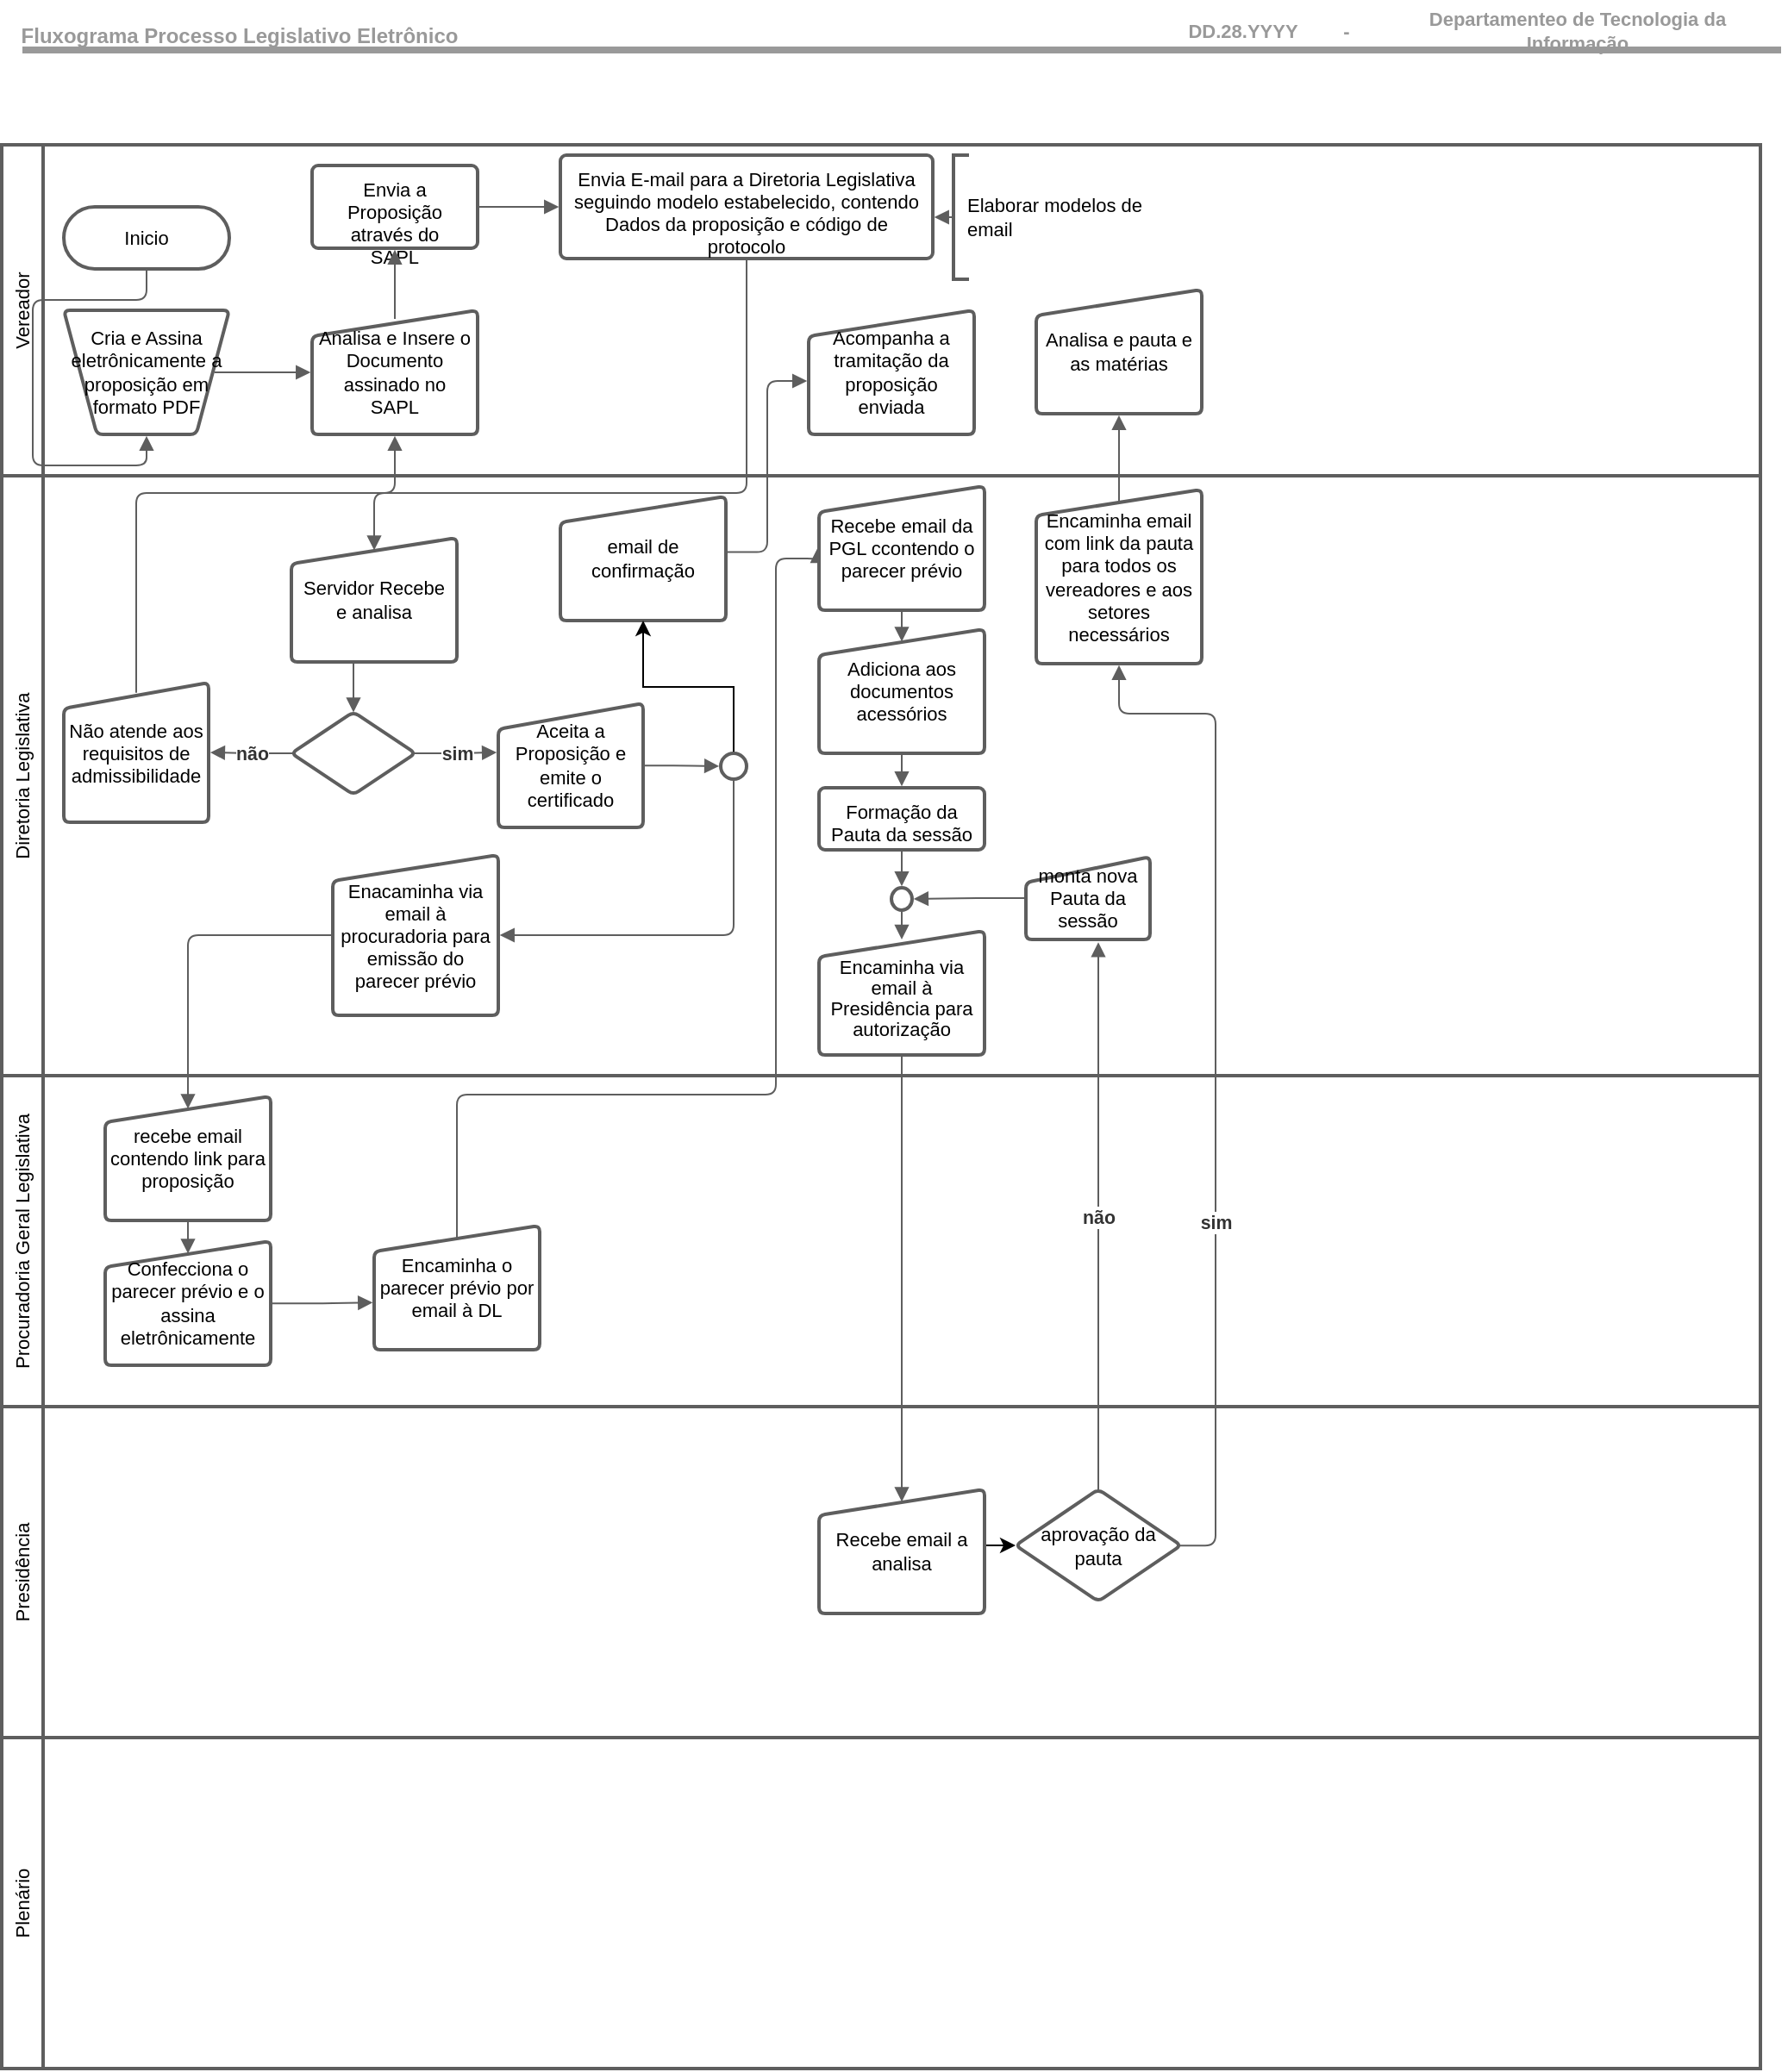 <mxfile version="14.2.4" type="github"><diagram id="OBJG1eIt0na-M_Iumhf0" name="Page-1"><mxGraphModel dx="1019" dy="492" grid="1" gridSize="10" guides="1" tooltips="1" connect="1" arrows="1" fold="1" page="1" pageScale="1" pageWidth="827" pageHeight="1169" math="0" shadow="0"><root><mxCell id="0"/><mxCell id="1" parent="0"/><UserObject label="Fluxograma Processo Legislativo Eletrônico" lucidchartObjectId="fB86fQmWT2FW" id="kLoiwdzfELyBHfb5iOQ--1"><mxCell style="html=1;overflow=block;blockSpacing=1;whiteSpace=wrap;strokeColor=none;fillColor=none;whiteSpace=wrap;fontSize=12;fontColor=#999999;fontStyle=1;align=center;spacing=7;strokeOpacity=100;fillOpacity=100;" vertex="1" parent="1"><mxGeometry x="36" y="24" width="276" height="41" as="geometry"/></mxCell></UserObject><UserObject label="Departamenteo de Tecnologia da Informação" lucidchartObjectId="xD86raEp4uvp" id="kLoiwdzfELyBHfb5iOQ--2"><mxCell style="html=1;overflow=block;blockSpacing=1;whiteSpace=wrap;strokeColor=none;fillColor=none;whiteSpace=wrap;fontSize=11;fontColor=#999999;fontStyle=1;spacing=3;strokeOpacity=100;fillOpacity=100;" vertex="1" parent="1"><mxGeometry x="832" y="24" width="236" height="36" as="geometry"/></mxCell></UserObject><UserObject label="" lucidchartObjectId="4E86ajJ.aiLK" id="kLoiwdzfELyBHfb5iOQ--3"><mxCell style="html=1;jettySize=18;whiteSpace=wrap;fontSize=11;strokeColor=#999999;strokeOpacity=100;strokeWidth=4;rounded=1;arcSize=12;edgeStyle=orthogonalEdgeStyle;startArrow=none;;endArrow=none;;" edge="1" parent="1"><mxGeometry width="100" height="100" relative="1" as="geometry"><Array as="points"/><mxPoint x="48" y="53" as="sourcePoint"/><mxPoint x="1068" y="53" as="targetPoint"/></mxGeometry></mxCell></UserObject><UserObject label="%date{DD.MM.YYYY}%" placeholders="1" lucidchartObjectId="BH86H26-wex_" id="kLoiwdzfELyBHfb5iOQ--4"><mxCell style="html=1;overflow=block;blockSpacing=1;whiteSpace=wrap;strokeColor=none;fillColor=none;whiteSpace=wrap;fontSize=11;fontColor=#999999;fontStyle=1;spacing=3;strokeOpacity=100;fillOpacity=100;" vertex="1" parent="1"><mxGeometry x="684" y="24" width="144" height="36" as="geometry"/></mxCell></UserObject><UserObject label="-" lucidchartObjectId="2H868Ppqg2rx" id="kLoiwdzfELyBHfb5iOQ--5"><mxCell style="html=1;overflow=block;blockSpacing=1;whiteSpace=wrap;strokeColor=none;fillColor=none;whiteSpace=wrap;fontSize=11;fontColor=#999999;fontStyle=1;spacing=3;strokeOpacity=100;fillOpacity=100;" vertex="1" parent="1"><mxGeometry x="744" y="24" width="144" height="36" as="geometry"/></mxCell></UserObject><mxCell id="kLoiwdzfELyBHfb5iOQ--6" value="" style="fillColor=none;strokeColor=none;pointerEvents=0;fontStyle=0;html=1;whiteSpace=wrap;container=1;collapsible=0;childLayout=stackLayout;resizeParent=1;dropTarget=0;horizontalStack=0;whiteSpace=wrap;fontSize=11;spacing=0;strokeOpacity=100;rounded=1;absoluteArcSize=1;arcSize=7;horizontal=0;strokeWidth=2;" vertex="1" parent="1"><mxGeometry x="36" y="108" width="1020" height="1116" isRotated="1" as="geometry"/></mxCell><mxCell id="kLoiwdzfELyBHfb5iOQ--7" value="Vereador" style="swimlane;html=1;whiteSpace=wrap;container=1;connectable=0;collapsible=0;fontStyle=0;startSize=24;dropTarget=0;rounded=0;horizontal=0;whiteSpace=wrap;fontSize=11;spacing=0;strokeColor=#5e5e5e;strokeOpacity=100;strokeWidth=2;fontSize=11;fontColor=#000000;align=center;" vertex="1" parent="kLoiwdzfELyBHfb5iOQ--6"><mxGeometry width="1020" height="192.0" as="geometry"/></mxCell><mxCell id="kLoiwdzfELyBHfb5iOQ--8" value="Diretoria Legislativa" style="swimlane;html=1;whiteSpace=wrap;container=1;connectable=0;collapsible=0;fontStyle=0;startSize=24;dropTarget=0;rounded=0;horizontal=0;whiteSpace=wrap;fontSize=11;spacing=0;strokeColor=#5e5e5e;strokeOpacity=100;strokeWidth=2;fontSize=11;fontColor=#000000;align=center;" vertex="1" parent="kLoiwdzfELyBHfb5iOQ--6"><mxGeometry y="192.0" width="1020" height="348" as="geometry"/></mxCell><mxCell id="kLoiwdzfELyBHfb5iOQ--9" value="Procuradoria Geral Legislativa" style="swimlane;html=1;whiteSpace=wrap;container=1;connectable=0;collapsible=0;fontStyle=0;startSize=24;dropTarget=0;rounded=0;horizontal=0;whiteSpace=wrap;fontSize=11;spacing=0;strokeColor=#5e5e5e;strokeOpacity=100;strokeWidth=2;fontSize=11;fontColor=#000000;align=center;" vertex="1" parent="kLoiwdzfELyBHfb5iOQ--6"><mxGeometry y="540" width="1020" height="192.0" as="geometry"/></mxCell><mxCell id="kLoiwdzfELyBHfb5iOQ--10" value="Presidência" style="swimlane;html=1;whiteSpace=wrap;container=1;connectable=0;collapsible=0;fontStyle=0;startSize=24;dropTarget=0;rounded=0;horizontal=0;whiteSpace=wrap;fontSize=11;spacing=0;strokeColor=#5e5e5e;strokeOpacity=100;strokeWidth=2;fontSize=11;fontColor=#000000;align=center;" vertex="1" parent="kLoiwdzfELyBHfb5iOQ--6"><mxGeometry y="732" width="1020" height="192.0" as="geometry"/></mxCell><mxCell id="kLoiwdzfELyBHfb5iOQ--11" value="Plenário" style="swimlane;html=1;whiteSpace=wrap;container=1;connectable=0;collapsible=0;fontStyle=0;startSize=24;dropTarget=0;rounded=0;horizontal=0;whiteSpace=wrap;fontSize=11;spacing=0;strokeColor=#5e5e5e;strokeOpacity=100;strokeWidth=2;fontSize=11;fontColor=#000000;align=center;" vertex="1" parent="kLoiwdzfELyBHfb5iOQ--6"><mxGeometry y="924" width="1020" height="192.0" as="geometry"/></mxCell><UserObject label="Inicio " lucidchartObjectId="oQ86NHX7K9oE" id="kLoiwdzfELyBHfb5iOQ--12"><mxCell style="html=1;overflow=block;blockSpacing=1;whiteSpace=wrap;rounded=1;arcSize=50;whiteSpace=wrap;fontSize=11;fontColor=#000000;align=center;spacing=3;strokeColor=#5e5e5e;strokeOpacity=100;strokeWidth=2;" vertex="1" parent="1"><mxGeometry x="72" y="144" width="96" height="36" as="geometry"/></mxCell></UserObject><UserObject label="" lucidchartObjectId="fR86q19q4R0V" id="kLoiwdzfELyBHfb5iOQ--13"><mxCell style="html=1;jettySize=18;whiteSpace=wrap;fontSize=11;strokeColor=#5E5E5E;rounded=1;arcSize=12;edgeStyle=orthogonalEdgeStyle;startArrow=none;;endArrow=block;endFill=1;;exitX=0.5;exitY=1.025;exitPerimeter=0;entryX=0.5;entryY=-0.013;entryPerimeter=0;" edge="1" parent="1" source="kLoiwdzfELyBHfb5iOQ--12" target="kLoiwdzfELyBHfb5iOQ--14"><mxGeometry width="100" height="100" relative="1" as="geometry"><Array as="points"/></mxGeometry></mxCell></UserObject><UserObject label="Cria e Assina eletrônicamente a proposição em formato PDF" lucidchartObjectId="jR86CsVmXXr5" id="kLoiwdzfELyBHfb5iOQ--14"><mxCell style="html=1;overflow=block;blockSpacing=1;whiteSpace=wrap;shape=trapezoid;perimeter=trapezoidPerimeter;anchorPointDirection=0;flipV=1;whiteSpace=wrap;fontSize=11;fontColor=#000000;align=center;spacing=3;strokeColor=#5E5E5E;rounded=1;absoluteArcSize=1;arcSize=7;strokeWidth=2;" vertex="1" parent="1"><mxGeometry x="72" y="204" width="96" height="72" as="geometry"/></mxCell></UserObject><UserObject label="" lucidchartObjectId="aS861vaRddf7" id="kLoiwdzfELyBHfb5iOQ--15"><mxCell style="html=1;jettySize=18;whiteSpace=wrap;fontSize=11;strokeColor=#5E5E5E;rounded=1;arcSize=12;edgeStyle=orthogonalEdgeStyle;startArrow=none;;endArrow=block;endFill=1;;exitX=0.91;exitY=0.5;exitPerimeter=0;entryX=-0.009;entryY=0.5;entryPerimeter=0;" edge="1" parent="1" source="kLoiwdzfELyBHfb5iOQ--14" target="kLoiwdzfELyBHfb5iOQ--16"><mxGeometry width="100" height="100" relative="1" as="geometry"><Array as="points"/></mxGeometry></mxCell></UserObject><UserObject label="Analisa e Insere o Documento assinado no SAPL" lucidchartObjectId="mS86fL7qOoJs" id="kLoiwdzfELyBHfb5iOQ--16"><mxCell style="html=1;overflow=block;blockSpacing=1;whiteSpace=wrap;shape=manualInput;size=15;whiteSpace=wrap;fontSize=11;fontColor=#000000;align=center;spacing=3;strokeColor=#5E5E5E;rounded=1;absoluteArcSize=1;arcSize=7;strokeWidth=2;" vertex="1" parent="1"><mxGeometry x="216" y="204" width="96" height="72" as="geometry"/></mxCell></UserObject><UserObject label="Envia a Proposição através do SAPL" lucidchartObjectId="bU863_xaPCm2" id="kLoiwdzfELyBHfb5iOQ--17"><mxCell style="html=1;overflow=block;blockSpacing=1;whiteSpace=wrap;;whiteSpace=wrap;fontSize=11;fontColor=#000000;align=center;spacing=7;strokeColor=#5E5E5E;rounded=1;absoluteArcSize=1;arcSize=7;strokeWidth=2;" vertex="1" parent="1"><mxGeometry x="216" y="120" width="96" height="48" as="geometry"/></mxCell></UserObject><UserObject label="" lucidchartObjectId="RU86MVgt9Ne3" id="kLoiwdzfELyBHfb5iOQ--18"><mxCell style="html=1;jettySize=18;whiteSpace=wrap;fontSize=11;strokeColor=#5E5E5E;rounded=1;arcSize=12;edgeStyle=orthogonalEdgeStyle;startArrow=none;;endArrow=block;endFill=1;;exitX=1.009;exitY=0.5;exitPerimeter=0;entryX=-0.004;entryY=0.5;entryPerimeter=0;" edge="1" parent="1" source="kLoiwdzfELyBHfb5iOQ--17" target="kLoiwdzfELyBHfb5iOQ--19"><mxGeometry width="100" height="100" relative="1" as="geometry"><Array as="points"/></mxGeometry></mxCell></UserObject><UserObject label="Envia E-mail para a Diretoria Legislativa seguindo modelo estabelecido,  contendo Dados da proposição e código de protocolo " lucidchartObjectId="UU863z06.KYm" id="kLoiwdzfELyBHfb5iOQ--19"><mxCell style="html=1;overflow=block;blockSpacing=1;whiteSpace=wrap;;whiteSpace=wrap;fontSize=11;fontColor=#000000;align=center;spacing=7;strokeColor=#5E5E5E;rounded=1;absoluteArcSize=1;arcSize=7;strokeWidth=2;" vertex="1" parent="1"><mxGeometry x="360" y="114" width="216" height="60" as="geometry"/></mxCell></UserObject><UserObject label="" lucidchartObjectId="M5O7rN47E7JN" id="kLoiwdzfELyBHfb5iOQ--20"><mxCell style="html=1;jettySize=18;whiteSpace=wrap;fontSize=11;strokeColor=#5E5E5E;rounded=1;arcSize=12;edgeStyle=orthogonalEdgeStyle;startArrow=none;;endArrow=block;endFill=1;;exitX=0.5;exitY=0.07;exitPerimeter=0;entryX=0.5;entryY=1.019;entryPerimeter=0;" edge="1" parent="1" source="kLoiwdzfELyBHfb5iOQ--16" target="kLoiwdzfELyBHfb5iOQ--17"><mxGeometry width="100" height="100" relative="1" as="geometry"><Array as="points"/></mxGeometry></mxCell></UserObject><mxCell id="kLoiwdzfELyBHfb5iOQ--21" value="Elaborar modelos de email " style="group;spacingLeft=8;align=left;spacing=0;strokeColor=none;whiteSpace=wrap;fontSize=11;fontColor=#000000;strokeOpacity=100;fillOpacity=0;rounded=1;absoluteArcSize=1;arcSize=7;fillColor=#ffffff;strokeWidth=2;verticalAlign=middle;html=1;" vertex="1" parent="1"><mxGeometry x="588" y="114" width="120" height="72" as="geometry"/></mxCell><mxCell id="kLoiwdzfELyBHfb5iOQ--22" value="" style="shape=partialRectangle;right=0;fillColor=none;whiteSpace=wrap;fontSize=11;fontColor=#000000;align=center;strokeColor=#5e5e5e;strokeWidth=2;" vertex="1" parent="kLoiwdzfELyBHfb5iOQ--21"><mxGeometry width="8" height="72" relative="1" as="geometry"/></mxCell><UserObject label="" lucidchartObjectId="46O7cI5Q7aLY" id="kLoiwdzfELyBHfb5iOQ--23"><mxCell style="html=1;jettySize=18;whiteSpace=wrap;fontSize=11;strokeColor=#5E5E5E;rounded=1;arcSize=12;edgeStyle=orthogonalEdgeStyle;startArrow=none;;endArrow=block;endFill=1;;exitX=-0.008;exitY=0.5;exitPerimeter=0;entryX=1.004;entryY=0.6;entryPerimeter=0;" edge="1" parent="1" source="kLoiwdzfELyBHfb5iOQ--21" target="kLoiwdzfELyBHfb5iOQ--19"><mxGeometry width="100" height="100" relative="1" as="geometry"><Array as="points"/></mxGeometry></mxCell></UserObject><UserObject label="" lucidchartObjectId="d7O7Gdo.puIB" id="kLoiwdzfELyBHfb5iOQ--24"><mxCell style="html=1;jettySize=18;whiteSpace=wrap;fontSize=11;strokeColor=#5E5E5E;rounded=1;arcSize=12;edgeStyle=orthogonalEdgeStyle;startArrow=none;;endArrow=block;endFill=1;;exitX=0.5;exitY=1.015;exitPerimeter=0;entryX=0.5;entryY=0.1;entryPerimeter=0;" edge="1" parent="1" source="kLoiwdzfELyBHfb5iOQ--19" target="kLoiwdzfELyBHfb5iOQ--25"><mxGeometry width="100" height="100" relative="1" as="geometry"><Array as="points"><mxPoint x="468" y="310"/><mxPoint x="252" y="310"/></Array></mxGeometry></mxCell></UserObject><UserObject label="Servidor Recebe e analisa " lucidchartObjectId="B7O7M5~1ZRxS" id="kLoiwdzfELyBHfb5iOQ--25"><mxCell style="html=1;overflow=block;blockSpacing=1;whiteSpace=wrap;shape=manualInput;size=15;whiteSpace=wrap;fontSize=11;fontColor=#000000;align=center;spacing=3;strokeColor=#5e5e5e;strokeOpacity=100;rounded=1;absoluteArcSize=1;arcSize=7;strokeWidth=2;" vertex="1" parent="1"><mxGeometry x="204" y="336" width="96" height="72" as="geometry"/></mxCell></UserObject><UserObject label="" lucidchartObjectId="H8O7OtrZEb8x" id="kLoiwdzfELyBHfb5iOQ--26"><mxCell style="html=1;jettySize=18;whiteSpace=wrap;fontSize=11;strokeColor=#5E5E5E;rounded=1;arcSize=12;edgeStyle=orthogonalEdgeStyle;startArrow=none;;endArrow=block;endFill=1;;exitX=0.375;exitY=1.013;exitPerimeter=0;entryX=0.5;entryY=0.006;entryPerimeter=0;" edge="1" parent="1" source="kLoiwdzfELyBHfb5iOQ--25" target="kLoiwdzfELyBHfb5iOQ--27"><mxGeometry width="100" height="100" relative="1" as="geometry"><Array as="points"/></mxGeometry></mxCell></UserObject><UserObject label="" lucidchartObjectId="I8O7UnLNOOP-" id="kLoiwdzfELyBHfb5iOQ--27"><mxCell style="html=1;overflow=block;blockSpacing=1;whiteSpace=wrap;rhombus;whiteSpace=wrap;fontSize=11;align=center;spacing=3;strokeColor=#5E5E5E;rounded=1;absoluteArcSize=1;arcSize=7;strokeWidth=2;" vertex="1" parent="1"><mxGeometry x="204" y="437" width="72" height="48" as="geometry"/></mxCell></UserObject><UserObject label="" lucidchartObjectId="d9O7_-5S-eUg" id="kLoiwdzfELyBHfb5iOQ--28"><mxCell style="html=1;jettySize=18;whiteSpace=wrap;fontSize=10;fontColor=#333333;fontStyle=1;align=center;strokeColor=#5E5E5E;rounded=1;arcSize=12;edgeStyle=orthogonalEdgeStyle;startArrow=none;;endArrow=block;endFill=1;;exitX=0.013;exitY=0.5;exitPerimeter=0;entryX=1.011;entryY=0.5;entryPerimeter=0;" edge="1" parent="1" source="kLoiwdzfELyBHfb5iOQ--27" target="kLoiwdzfELyBHfb5iOQ--30"><mxGeometry width="100" height="100" relative="1" as="geometry"><Array as="points"/></mxGeometry></mxCell></UserObject><mxCell id="kLoiwdzfELyBHfb5iOQ--29" value="não" style="text;html=1;resizable=0;labelBackgroundColor=#ffffff;align=center;verticalAlign=middle;fontStyle=1;fontColor=#333333;;fontSize=10.667;" vertex="1" parent="kLoiwdzfELyBHfb5iOQ--28"><mxGeometry relative="1" as="geometry"/></mxCell><UserObject label="Não atende aos requisitos de admissibilidade" lucidchartObjectId="h9O7J8OMHZEk" id="kLoiwdzfELyBHfb5iOQ--30"><mxCell style="html=1;overflow=block;blockSpacing=1;whiteSpace=wrap;shape=manualInput;size=15;whiteSpace=wrap;fontSize=11;fontColor=#000000;align=center;spacing=3;strokeColor=#5E5E5E;rounded=1;absoluteArcSize=1;arcSize=7;strokeWidth=2;" vertex="1" parent="1"><mxGeometry x="72" y="420" width="84" height="81" as="geometry"/></mxCell></UserObject><UserObject label="" lucidchartObjectId="w-O77jhtSmV7" id="kLoiwdzfELyBHfb5iOQ--31"><mxCell style="html=1;jettySize=18;whiteSpace=wrap;fontSize=11;strokeColor=#5E5E5E;rounded=1;arcSize=12;edgeStyle=orthogonalEdgeStyle;startArrow=none;;endArrow=block;endFill=1;;exitX=0.5;exitY=0.072;exitPerimeter=0;entryX=0.5;entryY=1.013;entryPerimeter=0;" edge="1" parent="1" source="kLoiwdzfELyBHfb5iOQ--30" target="kLoiwdzfELyBHfb5iOQ--16"><mxGeometry width="100" height="100" relative="1" as="geometry"><Array as="points"><mxPoint x="114" y="310"/><mxPoint x="264" y="310"/></Array></mxGeometry></mxCell></UserObject><UserObject label="" lucidchartObjectId="1-O73bE69HrX" id="kLoiwdzfELyBHfb5iOQ--32"><mxCell style="html=1;jettySize=18;whiteSpace=wrap;fontSize=10;fontColor=#333333;fontStyle=1;align=center;strokeColor=#5E5E5E;rounded=1;arcSize=12;edgeStyle=orthogonalEdgeStyle;startArrow=none;;endArrow=block;endFill=1;;exitX=0.987;exitY=0.5;exitPerimeter=0;entryX=-0.011;entryY=0.396;entryPerimeter=0;" edge="1" parent="1" source="kLoiwdzfELyBHfb5iOQ--27" target="kLoiwdzfELyBHfb5iOQ--34"><mxGeometry width="100" height="100" relative="1" as="geometry"><Array as="points"/></mxGeometry></mxCell></UserObject><mxCell id="kLoiwdzfELyBHfb5iOQ--33" value="sim" style="text;html=1;resizable=0;labelBackgroundColor=#ffffff;align=center;verticalAlign=middle;fontStyle=1;fontColor=#333333;;fontSize=10.667;" vertex="1" parent="kLoiwdzfELyBHfb5iOQ--32"><mxGeometry relative="1" as="geometry"/></mxCell><UserObject label="Aceita a Proposição e emite o certificado" lucidchartObjectId="4-O7xGXR2-Q9" id="kLoiwdzfELyBHfb5iOQ--34"><mxCell style="html=1;overflow=block;blockSpacing=1;whiteSpace=wrap;shape=manualInput;size=15;whiteSpace=wrap;fontSize=11;fontColor=#000000;align=center;spacing=3;strokeColor=#5E5E5E;rounded=1;absoluteArcSize=1;arcSize=7;strokeWidth=2;" vertex="1" parent="1"><mxGeometry x="324" y="432" width="84" height="72" as="geometry"/></mxCell></UserObject><UserObject label="" lucidchartObjectId="._O7X0vWjvi." id="kLoiwdzfELyBHfb5iOQ--35"><mxCell style="html=1;jettySize=18;whiteSpace=wrap;fontSize=11;strokeColor=#5E5E5E;rounded=1;arcSize=12;edgeStyle=orthogonalEdgeStyle;startArrow=none;;endArrow=block;endFill=1;;exitX=0.5;exitY=1;entryX=1.009;entryY=0.5;entryPerimeter=0;exitDx=0;exitDy=0;" edge="1" parent="1" source="kLoiwdzfELyBHfb5iOQ--70" target="kLoiwdzfELyBHfb5iOQ--36"><mxGeometry width="100" height="100" relative="1" as="geometry"><Array as="points"/></mxGeometry></mxCell></UserObject><UserObject label="Enacaminha via email à procuradoria para emissão do parecer prévio" lucidchartObjectId="a.O7.Mm~gxBt" id="kLoiwdzfELyBHfb5iOQ--36"><mxCell style="html=1;overflow=block;blockSpacing=1;whiteSpace=wrap;shape=manualInput;size=15;whiteSpace=wrap;fontSize=11;fontColor=#000000;align=center;spacing=3;strokeColor=#5E5E5E;rounded=1;absoluteArcSize=1;arcSize=7;strokeWidth=2;" vertex="1" parent="1"><mxGeometry x="228" y="520" width="96" height="93" as="geometry"/></mxCell></UserObject><UserObject label="Acompanha a tramitação da proposição enviada" lucidchartObjectId="l~O71tG9luN3" id="kLoiwdzfELyBHfb5iOQ--37"><mxCell style="html=1;overflow=block;blockSpacing=1;whiteSpace=wrap;shape=manualInput;size=15;whiteSpace=wrap;fontSize=11;fontColor=#000000;align=center;spacing=3;strokeColor=#5E5E5E;rounded=1;absoluteArcSize=1;arcSize=7;strokeWidth=2;" vertex="1" parent="1"><mxGeometry x="504" y="204" width="96" height="72" as="geometry"/></mxCell></UserObject><UserObject label="" lucidchartObjectId="icP7yV9LQVXu" id="kLoiwdzfELyBHfb5iOQ--38"><mxCell style="html=1;jettySize=18;whiteSpace=wrap;fontSize=11;strokeColor=#5E5E5E;rounded=1;arcSize=12;edgeStyle=orthogonalEdgeStyle;startArrow=none;;endArrow=block;endFill=1;;exitX=-0.009;exitY=0.5;exitPerimeter=0;entryX=0.5;entryY=0.1;entryPerimeter=0;" edge="1" parent="1" source="kLoiwdzfELyBHfb5iOQ--36" target="kLoiwdzfELyBHfb5iOQ--39"><mxGeometry width="100" height="100" relative="1" as="geometry"><Array as="points"/></mxGeometry></mxCell></UserObject><UserObject label="recebe email contendo link para proposição " lucidchartObjectId="kcP7tkNroszK" id="kLoiwdzfELyBHfb5iOQ--39"><mxCell style="html=1;overflow=block;blockSpacing=1;whiteSpace=wrap;shape=manualInput;size=15;whiteSpace=wrap;fontSize=11;fontColor=#000000;align=center;spacing=3;strokeColor=#5E5E5E;rounded=1;absoluteArcSize=1;arcSize=7;strokeWidth=2;" vertex="1" parent="1"><mxGeometry x="96" y="660" width="96" height="72" as="geometry"/></mxCell></UserObject><UserObject label="Encaminha o parecer prévio por email à DL" lucidchartObjectId="xdP7MsGVTyju" id="kLoiwdzfELyBHfb5iOQ--40"><mxCell style="html=1;overflow=block;blockSpacing=1;whiteSpace=wrap;shape=manualInput;size=15;whiteSpace=wrap;fontSize=11;fontColor=#000000;align=center;spacing=3;strokeColor=#5E5E5E;rounded=1;absoluteArcSize=1;arcSize=7;strokeWidth=2;" vertex="1" parent="1"><mxGeometry x="252" y="735" width="96" height="72" as="geometry"/></mxCell></UserObject><UserObject label="" lucidchartObjectId="geP7806Ge11n" id="kLoiwdzfELyBHfb5iOQ--41"><mxCell style="html=1;jettySize=18;whiteSpace=wrap;fontSize=11;strokeColor=#5E5E5E;rounded=1;arcSize=12;edgeStyle=orthogonalEdgeStyle;startArrow=none;;endArrow=block;endFill=1;;exitX=0.5;exitY=0.1;exitPerimeter=0;entryX=-0.009;entryY=0.5;entryPerimeter=0;" edge="1" parent="1" source="kLoiwdzfELyBHfb5iOQ--40" target="kLoiwdzfELyBHfb5iOQ--42"><mxGeometry width="100" height="100" relative="1" as="geometry"><Array as="points"><mxPoint x="300" y="659"/><mxPoint x="485" y="659"/><mxPoint x="485" y="348"/></Array></mxGeometry></mxCell></UserObject><UserObject label="Recebe email da PGL ccontendo o parecer prévio" lucidchartObjectId="heP7TkBVbUPy" id="kLoiwdzfELyBHfb5iOQ--42"><mxCell style="html=1;overflow=block;blockSpacing=1;whiteSpace=wrap;shape=manualInput;size=15;whiteSpace=wrap;fontSize=11;fontColor=#000000;align=center;spacing=3;strokeColor=#5E5E5E;rounded=1;absoluteArcSize=1;arcSize=7;strokeWidth=2;" vertex="1" parent="1"><mxGeometry x="510" y="306" width="96" height="72" as="geometry"/></mxCell></UserObject><UserObject label="" lucidchartObjectId="hfP7.Nh4QHwj" id="kLoiwdzfELyBHfb5iOQ--43"><mxCell style="html=1;jettySize=18;whiteSpace=wrap;fontSize=11;strokeColor=#5E5E5E;rounded=1;arcSize=12;edgeStyle=orthogonalEdgeStyle;startArrow=none;;endArrow=block;endFill=1;;exitX=0.5;exitY=1.013;exitPerimeter=0;entryX=0.5;entryY=0.1;entryPerimeter=0;" edge="1" parent="1" source="kLoiwdzfELyBHfb5iOQ--39" target="kLoiwdzfELyBHfb5iOQ--44"><mxGeometry width="100" height="100" relative="1" as="geometry"><Array as="points"/></mxGeometry></mxCell></UserObject><UserObject label="Confecciona o parecer prévio  e o assina eletrônicamente" lucidchartObjectId="ifP78KkOcRlo" id="kLoiwdzfELyBHfb5iOQ--44"><mxCell style="html=1;overflow=block;blockSpacing=1;whiteSpace=wrap;shape=manualInput;size=15;whiteSpace=wrap;fontSize=11;fontColor=#000000;align=center;spacing=3;strokeColor=#5E5E5E;rounded=1;absoluteArcSize=1;arcSize=7;strokeWidth=2;" vertex="1" parent="1"><mxGeometry x="96" y="744" width="96" height="72" as="geometry"/></mxCell></UserObject><UserObject label="" lucidchartObjectId="ufP74Qv0lfFP" id="kLoiwdzfELyBHfb5iOQ--45"><mxCell style="html=1;jettySize=18;whiteSpace=wrap;fontSize=11;strokeColor=#5E5E5E;rounded=1;arcSize=12;edgeStyle=orthogonalEdgeStyle;startArrow=none;;endArrow=block;endFill=1;;exitX=1.009;exitY=0.501;exitPerimeter=0;entryX=-0.009;entryY=0.62;entryPerimeter=0;" edge="1" parent="1" source="kLoiwdzfELyBHfb5iOQ--44" target="kLoiwdzfELyBHfb5iOQ--40"><mxGeometry width="100" height="100" relative="1" as="geometry"><Array as="points"/></mxGeometry></mxCell></UserObject><UserObject label="" lucidchartObjectId="BgP7TIw~9YZr" id="kLoiwdzfELyBHfb5iOQ--46"><mxCell style="html=1;jettySize=18;whiteSpace=wrap;fontSize=11;strokeColor=#5E5E5E;rounded=1;arcSize=12;edgeStyle=orthogonalEdgeStyle;startArrow=none;;endArrow=block;endFill=1;;exitX=0.5;exitY=1.013;exitPerimeter=0;entryX=0.5;entryY=0.1;entryPerimeter=0;" edge="1" parent="1" source="kLoiwdzfELyBHfb5iOQ--42" target="kLoiwdzfELyBHfb5iOQ--47"><mxGeometry width="100" height="100" relative="1" as="geometry"><Array as="points"/></mxGeometry></mxCell></UserObject><UserObject label="Adiciona aos documentos acessórios" lucidchartObjectId="DgP7Y5hvNuxF" id="kLoiwdzfELyBHfb5iOQ--47"><mxCell style="html=1;overflow=block;blockSpacing=1;whiteSpace=wrap;shape=manualInput;size=15;whiteSpace=wrap;fontSize=11;fontColor=#000000;align=center;spacing=3;strokeColor=#5E5E5E;rounded=1;absoluteArcSize=1;arcSize=7;strokeWidth=2;" vertex="1" parent="1"><mxGeometry x="510" y="389" width="96" height="72" as="geometry"/></mxCell></UserObject><UserObject label="email de confirmação " lucidchartObjectId="rhP7l0zsLK9a" id="kLoiwdzfELyBHfb5iOQ--48"><mxCell style="html=1;overflow=block;blockSpacing=1;whiteSpace=wrap;shape=manualInput;size=15;whiteSpace=wrap;fontSize=11;fontColor=#000000;align=center;spacing=3;strokeColor=#5E5E5E;rounded=1;absoluteArcSize=1;arcSize=7;strokeWidth=2;" vertex="1" parent="1"><mxGeometry x="360" y="312" width="96" height="72" as="geometry"/></mxCell></UserObject><UserObject label="" lucidchartObjectId="wiP7yWjV5g3k" id="kLoiwdzfELyBHfb5iOQ--49"><mxCell style="html=1;jettySize=18;whiteSpace=wrap;fontSize=11;strokeColor=#5E5E5E;rounded=1;arcSize=12;edgeStyle=orthogonalEdgeStyle;startArrow=none;;endArrow=block;endFill=1;;exitX=1.008;exitY=0.448;exitPerimeter=0;entryX=-0.009;entryY=0.574;entryDx=0;entryDy=0;entryPerimeter=0;exitDx=0;exitDy=0;" edge="1" parent="1" source="kLoiwdzfELyBHfb5iOQ--48" target="kLoiwdzfELyBHfb5iOQ--37"><mxGeometry width="100" height="100" relative="1" as="geometry"><Array as="points"><mxPoint x="480" y="344"/><mxPoint x="480" y="245"/><mxPoint x="503" y="245"/></Array></mxGeometry></mxCell></UserObject><UserObject label="&lt;p style=&quot;line-height: 110%&quot;&gt;Encaminha via email à Presidência para autorização&lt;/p&gt;" lucidchartObjectId="BkR7QnY1YgR9" id="kLoiwdzfELyBHfb5iOQ--50"><mxCell style="html=1;overflow=block;blockSpacing=1;whiteSpace=wrap;shape=manualInput;size=15;whiteSpace=wrap;fontSize=11;fontColor=#000000;align=center;spacing=3;strokeColor=#5E5E5E;rounded=1;absoluteArcSize=1;arcSize=7;strokeWidth=2;" vertex="1" parent="1"><mxGeometry x="510" y="564" width="96" height="72" as="geometry"/></mxCell></UserObject><UserObject label="" lucidchartObjectId="SlR7ElRSAca6" id="kLoiwdzfELyBHfb5iOQ--51"><mxCell style="html=1;jettySize=18;whiteSpace=wrap;fontSize=11;strokeColor=#5E5E5E;rounded=1;arcSize=12;edgeStyle=orthogonalEdgeStyle;startArrow=none;;endArrow=block;endFill=1;;exitX=0.5;exitY=1.013;exitPerimeter=0;entryX=0.5;entryY=-0.025;entryPerimeter=0;" edge="1" parent="1" source="kLoiwdzfELyBHfb5iOQ--47" target="kLoiwdzfELyBHfb5iOQ--52"><mxGeometry width="100" height="100" relative="1" as="geometry"><Array as="points"/></mxGeometry></mxCell></UserObject><UserObject label="Formação da Pauta da sessão" lucidchartObjectId="WlR7WYYQLUr2" id="kLoiwdzfELyBHfb5iOQ--52"><mxCell style="html=1;overflow=block;blockSpacing=1;whiteSpace=wrap;;whiteSpace=wrap;fontSize=11;fontColor=#000000;align=center;spacing=7;strokeColor=#5E5E5E;rounded=1;absoluteArcSize=1;arcSize=7;strokeWidth=2;" vertex="1" parent="1"><mxGeometry x="510" y="481" width="96" height="36" as="geometry"/></mxCell></UserObject><UserObject label="" lucidchartObjectId="QnR7~n9FpKp1" id="kLoiwdzfELyBHfb5iOQ--53"><mxCell style="html=1;jettySize=18;whiteSpace=wrap;fontSize=11;strokeColor=#5E5E5E;rounded=1;arcSize=12;edgeStyle=orthogonalEdgeStyle;startArrow=none;;endArrow=block;endFill=1;;exitX=0.5;exitY=1.013;exitPerimeter=0;entryX=0.5;entryY=0.1;entryPerimeter=0;" edge="1" parent="1" source="kLoiwdzfELyBHfb5iOQ--50" target="kLoiwdzfELyBHfb5iOQ--54"><mxGeometry width="100" height="100" relative="1" as="geometry"><Array as="points"/></mxGeometry></mxCell></UserObject><mxCell id="kLoiwdzfELyBHfb5iOQ--76" style="edgeStyle=orthogonalEdgeStyle;rounded=0;orthogonalLoop=1;jettySize=auto;html=1;entryX=0;entryY=0.5;entryDx=0;entryDy=0;" edge="1" parent="1" source="kLoiwdzfELyBHfb5iOQ--54" target="kLoiwdzfELyBHfb5iOQ--56"><mxGeometry relative="1" as="geometry"><Array as="points"><mxPoint x="620" y="921"/></Array></mxGeometry></mxCell><UserObject label="Recebe email a analisa " lucidchartObjectId="SnR7CM.zsuRY" id="kLoiwdzfELyBHfb5iOQ--54"><mxCell style="html=1;overflow=block;blockSpacing=1;whiteSpace=wrap;shape=manualInput;size=15;whiteSpace=wrap;fontSize=11;fontColor=#000000;align=center;spacing=3;strokeColor=#5E5E5E;rounded=1;absoluteArcSize=1;arcSize=7;strokeWidth=2;" vertex="1" parent="1"><mxGeometry x="510" y="888" width="96" height="72" as="geometry"/></mxCell></UserObject><UserObject label="aprovação da pauta" lucidchartObjectId="-g17nXx1L~08" id="kLoiwdzfELyBHfb5iOQ--56"><mxCell style="html=1;overflow=block;blockSpacing=1;whiteSpace=wrap;rhombus;whiteSpace=wrap;fontSize=11;fontColor=#000000;align=center;spacing=3;strokeColor=#5E5E5E;rounded=1;absoluteArcSize=1;arcSize=7;strokeWidth=2;" vertex="1" parent="1"><mxGeometry x="624" y="888" width="96" height="65" as="geometry"/></mxCell></UserObject><UserObject label="" lucidchartObjectId="Dh17WxMBEyC8" id="kLoiwdzfELyBHfb5iOQ--57"><mxCell style="html=1;jettySize=18;whiteSpace=wrap;fontSize=10;fontColor=#333333;fontStyle=1;align=center;strokeColor=#5E5E5E;rounded=1;arcSize=12;edgeStyle=orthogonalEdgeStyle;startArrow=none;;endArrow=block;endFill=1;;exitX=0.986;exitY=0.502;exitPerimeter=0;entryX=0.5;entryY=1.009;entryPerimeter=0;exitDx=0;exitDy=0;" edge="1" parent="1" source="kLoiwdzfELyBHfb5iOQ--56" target="kLoiwdzfELyBHfb5iOQ--59"><mxGeometry width="100" height="100" relative="1" as="geometry"><Array as="points"><mxPoint x="719" y="920"/><mxPoint x="740" y="920"/><mxPoint x="740" y="438"/><mxPoint x="684" y="438"/></Array></mxGeometry></mxCell></UserObject><mxCell id="kLoiwdzfELyBHfb5iOQ--58" value="sim" style="text;html=1;resizable=0;labelBackgroundColor=#ffffff;align=center;verticalAlign=middle;fontStyle=1;fontColor=#333333;;fontSize=10.667;" vertex="1" parent="kLoiwdzfELyBHfb5iOQ--57"><mxGeometry x="-0.289" relative="1" as="geometry"/></mxCell><UserObject label="Encaminha email com link da pauta para todos os vereadores e aos setores necessários" lucidchartObjectId="Fh17vRZk0Sis" id="kLoiwdzfELyBHfb5iOQ--59"><mxCell style="html=1;overflow=block;blockSpacing=1;whiteSpace=wrap;shape=manualInput;size=15;whiteSpace=wrap;fontSize=11;fontColor=#000000;align=center;spacing=3;strokeColor=#5E5E5E;rounded=1;absoluteArcSize=1;arcSize=7;strokeWidth=2;" vertex="1" parent="1"><mxGeometry x="636" y="308" width="96" height="101" as="geometry"/></mxCell></UserObject><UserObject label="" lucidchartObjectId="2h17Q90Dg_67" id="kLoiwdzfELyBHfb5iOQ--60"><mxCell style="html=1;jettySize=18;whiteSpace=wrap;fontSize=10;fontColor=#333333;fontStyle=1;align=center;strokeColor=#5E5E5E;rounded=1;arcSize=12;edgeStyle=orthogonalEdgeStyle;startArrow=none;;endArrow=block;endFill=1;;exitX=0.5;exitY=0.006;exitPerimeter=0;entryX=0.588;entryY=1.034;entryPerimeter=0;entryDx=0;entryDy=0;" edge="1" parent="1" source="kLoiwdzfELyBHfb5iOQ--56" target="kLoiwdzfELyBHfb5iOQ--62"><mxGeometry width="100" height="100" relative="1" as="geometry"><Array as="points"><mxPoint x="672" y="571"/></Array></mxGeometry></mxCell></UserObject><mxCell id="kLoiwdzfELyBHfb5iOQ--61" value="não" style="text;html=1;resizable=0;labelBackgroundColor=#ffffff;align=center;verticalAlign=middle;fontStyle=1;fontColor=#333333;;fontSize=10.667;" vertex="1" parent="kLoiwdzfELyBHfb5iOQ--60"><mxGeometry relative="1" as="geometry"/></mxCell><UserObject label="monta nova Pauta da sessão" lucidchartObjectId="3h17b1owRED0" id="kLoiwdzfELyBHfb5iOQ--62"><mxCell style="html=1;overflow=block;blockSpacing=1;whiteSpace=wrap;shape=manualInput;size=15;whiteSpace=wrap;fontSize=11;fontColor=#000000;align=center;spacing=3;strokeColor=#5E5E5E;rounded=1;absoluteArcSize=1;arcSize=7;strokeWidth=2;" vertex="1" parent="1"><mxGeometry x="630" y="521" width="72" height="48" as="geometry"/></mxCell></UserObject><UserObject label="" lucidchartObjectId="Rj17Z2KUWEx2" id="kLoiwdzfELyBHfb5iOQ--63"><mxCell style="html=1;jettySize=18;whiteSpace=wrap;fontSize=11;strokeColor=#5E5E5E;rounded=1;arcSize=12;edgeStyle=orthogonalEdgeStyle;startArrow=none;;endArrow=block;endFill=1;;exitX=0.5;exitY=1.025;exitPerimeter=0;entryX=0.5;entryY=-0.07;entryPerimeter=0;" edge="1" parent="1" source="kLoiwdzfELyBHfb5iOQ--52" target="kLoiwdzfELyBHfb5iOQ--64"><mxGeometry width="100" height="100" relative="1" as="geometry"><Array as="points"/></mxGeometry></mxCell></UserObject><UserObject label="" lucidchartObjectId="Wj17HJi06bWm" id="kLoiwdzfELyBHfb5iOQ--64"><mxCell style="html=1;overflow=block;blockSpacing=1;whiteSpace=wrap;ellipse;whiteSpace=wrap;fontSize=11;align=center;spacing=3;strokeColor=#5E5E5E;rounded=1;absoluteArcSize=1;arcSize=7;strokeWidth=2;" vertex="1" parent="1"><mxGeometry x="552" y="539" width="12" height="13" as="geometry"/></mxCell></UserObject><UserObject label="" lucidchartObjectId="~j174EboMtH8" id="kLoiwdzfELyBHfb5iOQ--65"><mxCell style="html=1;jettySize=18;whiteSpace=wrap;fontSize=11;strokeColor=#5E5E5E;rounded=1;arcSize=12;edgeStyle=orthogonalEdgeStyle;startArrow=none;;endArrow=block;endFill=1;;exitX=0.5;exitY=1.07;exitPerimeter=0;entryX=0.5;entryY=0.07;entryPerimeter=0;" edge="1" parent="1" source="kLoiwdzfELyBHfb5iOQ--64" target="kLoiwdzfELyBHfb5iOQ--50"><mxGeometry width="100" height="100" relative="1" as="geometry"><Array as="points"/></mxGeometry></mxCell></UserObject><UserObject label="" lucidchartObjectId="dk17DLJVoAoD" id="kLoiwdzfELyBHfb5iOQ--66"><mxCell style="html=1;jettySize=18;whiteSpace=wrap;fontSize=11;strokeColor=#5E5E5E;rounded=1;arcSize=12;edgeStyle=orthogonalEdgeStyle;startArrow=none;;endArrow=block;endFill=1;;exitX=-0.012;exitY=0.501;exitPerimeter=0;entryX=1.076;entryY=0.5;entryPerimeter=0;" edge="1" parent="1" source="kLoiwdzfELyBHfb5iOQ--62" target="kLoiwdzfELyBHfb5iOQ--64"><mxGeometry width="100" height="100" relative="1" as="geometry"><Array as="points"/></mxGeometry></mxCell></UserObject><UserObject label="" lucidchartObjectId="up17oNg7Pjei" id="kLoiwdzfELyBHfb5iOQ--67"><mxCell style="html=1;jettySize=18;whiteSpace=wrap;fontSize=11;strokeColor=#5E5E5E;rounded=1;arcSize=12;edgeStyle=orthogonalEdgeStyle;startArrow=none;;endArrow=block;endFill=1;;exitX=0.5;exitY=0.074;exitPerimeter=0;entryX=0.5;entryY=1.013;entryPerimeter=0;" edge="1" parent="1" source="kLoiwdzfELyBHfb5iOQ--59" target="kLoiwdzfELyBHfb5iOQ--68"><mxGeometry width="100" height="100" relative="1" as="geometry"><Array as="points"/></mxGeometry></mxCell></UserObject><UserObject label="Analisa e pauta e as matérias  " lucidchartObjectId="vp17nrwe9kIr" id="kLoiwdzfELyBHfb5iOQ--68"><mxCell style="html=1;overflow=block;blockSpacing=1;whiteSpace=wrap;shape=manualInput;size=15;whiteSpace=wrap;fontSize=11;fontColor=#000000;align=center;spacing=3;strokeColor=#5E5E5E;rounded=1;absoluteArcSize=1;arcSize=7;strokeWidth=2;" vertex="1" parent="1"><mxGeometry x="636" y="192" width="96" height="72" as="geometry"/></mxCell></UserObject><UserObject label="" lucidchartObjectId="Hx17eO60Pp04" id="kLoiwdzfELyBHfb5iOQ--69"><mxCell style="html=1;jettySize=18;whiteSpace=wrap;fontSize=11;strokeColor=#5E5E5E;rounded=1;arcSize=12;edgeStyle=orthogonalEdgeStyle;startArrow=none;;endArrow=block;endFill=1;;exitX=1.011;exitY=0.502;exitPerimeter=0;entryX=-0.061;entryY=0.5;entryPerimeter=0;" edge="1" parent="1" source="kLoiwdzfELyBHfb5iOQ--34" target="kLoiwdzfELyBHfb5iOQ--70"><mxGeometry width="100" height="100" relative="1" as="geometry"><Array as="points"/></mxGeometry></mxCell></UserObject><mxCell id="kLoiwdzfELyBHfb5iOQ--71" value="" style="edgeStyle=orthogonalEdgeStyle;rounded=0;orthogonalLoop=1;jettySize=auto;html=1;" edge="1" parent="1" source="kLoiwdzfELyBHfb5iOQ--70" target="kLoiwdzfELyBHfb5iOQ--48"><mxGeometry relative="1" as="geometry"/></mxCell><UserObject label="" lucidchartObjectId="Ix17AZXWurxA" id="kLoiwdzfELyBHfb5iOQ--70"><mxCell style="html=1;overflow=block;blockSpacing=1;whiteSpace=wrap;ellipse;whiteSpace=wrap;fontSize=11;align=center;spacing=3;strokeColor=#5E5E5E;rounded=1;absoluteArcSize=1;arcSize=7;strokeWidth=2;" vertex="1" parent="1"><mxGeometry x="453" y="461" width="15" height="15" as="geometry"/></mxCell></UserObject></root></mxGraphModel></diagram></mxfile>